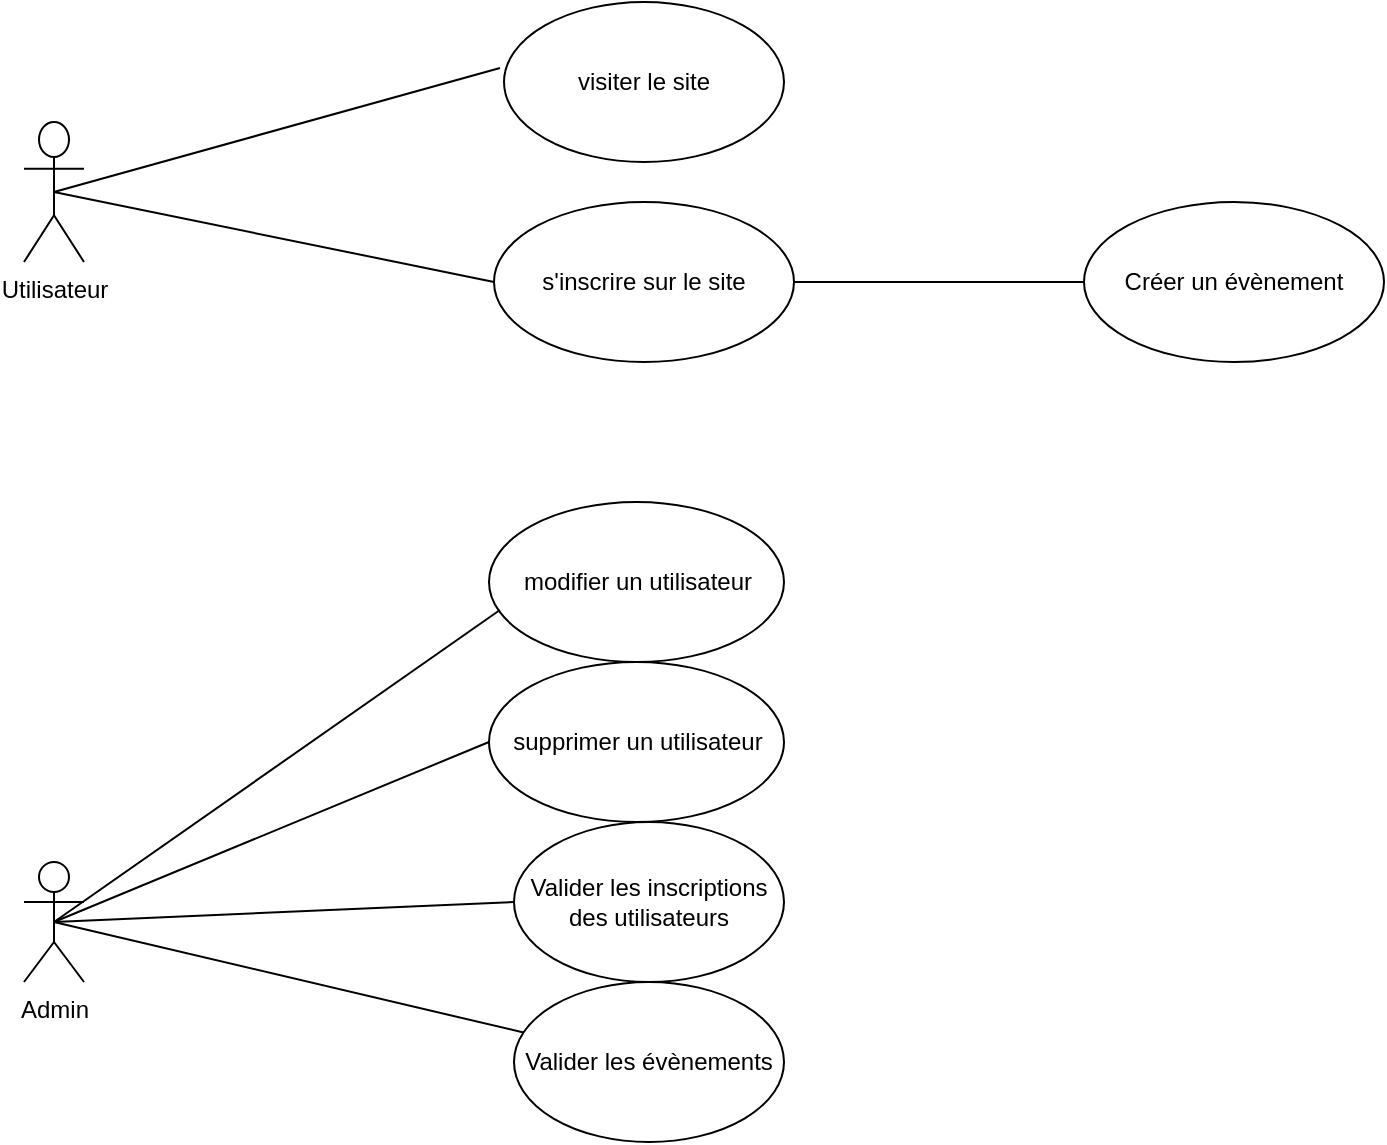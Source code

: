 <mxfile version="13.1.1" type="device"><diagram id="OS1io9hjXIKh_rH7KqiK" name="Page-1"><mxGraphModel dx="1422" dy="745" grid="1" gridSize="10" guides="1" tooltips="1" connect="1" arrows="1" fold="1" page="1" pageScale="1" pageWidth="4681" pageHeight="3300" math="0" shadow="0"><root><mxCell id="0"/><mxCell id="1" parent="0"/><mxCell id="EiM9_iIqDxMQ5toGH3Dw-1" value="Utilisateur" style="shape=umlActor;verticalLabelPosition=bottom;labelBackgroundColor=#ffffff;verticalAlign=top;html=1;outlineConnect=0;" vertex="1" parent="1"><mxGeometry x="120" y="150" width="30" height="70" as="geometry"/></mxCell><mxCell id="EiM9_iIqDxMQ5toGH3Dw-2" value="s'inscrire sur le site" style="ellipse;whiteSpace=wrap;html=1;" vertex="1" parent="1"><mxGeometry x="355" y="190" width="150" height="80" as="geometry"/></mxCell><mxCell id="EiM9_iIqDxMQ5toGH3Dw-10" value="visiter le site" style="ellipse;whiteSpace=wrap;html=1;" vertex="1" parent="1"><mxGeometry x="360" y="90" width="140" height="80" as="geometry"/></mxCell><mxCell id="EiM9_iIqDxMQ5toGH3Dw-12" value="Créer un évènement" style="ellipse;whiteSpace=wrap;html=1;" vertex="1" parent="1"><mxGeometry x="650" y="190" width="150" height="80" as="geometry"/></mxCell><mxCell id="EiM9_iIqDxMQ5toGH3Dw-13" value="" style="endArrow=none;html=1;exitX=0.5;exitY=0.5;exitDx=0;exitDy=0;exitPerimeter=0;" edge="1" parent="1" source="EiM9_iIqDxMQ5toGH3Dw-1"><mxGeometry width="50" height="50" relative="1" as="geometry"><mxPoint x="180" y="190" as="sourcePoint"/><mxPoint x="358" y="123" as="targetPoint"/></mxGeometry></mxCell><mxCell id="EiM9_iIqDxMQ5toGH3Dw-14" value="" style="endArrow=none;html=1;entryX=0;entryY=0.5;entryDx=0;entryDy=0;exitX=0.5;exitY=0.5;exitDx=0;exitDy=0;exitPerimeter=0;" edge="1" parent="1" source="EiM9_iIqDxMQ5toGH3Dw-1" target="EiM9_iIqDxMQ5toGH3Dw-2"><mxGeometry width="50" height="50" relative="1" as="geometry"><mxPoint x="190" y="250" as="sourcePoint"/><mxPoint x="240" y="200" as="targetPoint"/></mxGeometry></mxCell><mxCell id="EiM9_iIqDxMQ5toGH3Dw-15" value="" style="endArrow=none;html=1;entryX=0;entryY=0.5;entryDx=0;entryDy=0;exitX=1;exitY=0.5;exitDx=0;exitDy=0;" edge="1" parent="1" source="EiM9_iIqDxMQ5toGH3Dw-2" target="EiM9_iIqDxMQ5toGH3Dw-12"><mxGeometry width="50" height="50" relative="1" as="geometry"><mxPoint x="550" y="255" as="sourcePoint"/><mxPoint x="600" y="205" as="targetPoint"/></mxGeometry></mxCell><mxCell id="EiM9_iIqDxMQ5toGH3Dw-16" value="Admin" style="shape=umlActor;verticalLabelPosition=bottom;labelBackgroundColor=#ffffff;verticalAlign=top;html=1;outlineConnect=0;" vertex="1" parent="1"><mxGeometry x="120" y="520" width="30" height="60" as="geometry"/></mxCell><mxCell id="EiM9_iIqDxMQ5toGH3Dw-17" value="Valider les inscriptions des utilisateurs" style="ellipse;whiteSpace=wrap;html=1;" vertex="1" parent="1"><mxGeometry x="365" y="500" width="135" height="80" as="geometry"/></mxCell><mxCell id="EiM9_iIqDxMQ5toGH3Dw-18" value="" style="endArrow=none;html=1;entryX=0;entryY=0.5;entryDx=0;entryDy=0;exitX=0.5;exitY=0.5;exitDx=0;exitDy=0;exitPerimeter=0;" edge="1" parent="1" source="EiM9_iIqDxMQ5toGH3Dw-16" target="EiM9_iIqDxMQ5toGH3Dw-17"><mxGeometry width="50" height="50" relative="1" as="geometry"><mxPoint x="170" y="570" as="sourcePoint"/><mxPoint x="220" y="520" as="targetPoint"/></mxGeometry></mxCell><mxCell id="EiM9_iIqDxMQ5toGH3Dw-19" value="Valider les évènements" style="ellipse;whiteSpace=wrap;html=1;" vertex="1" parent="1"><mxGeometry x="365" y="580" width="135" height="80" as="geometry"/></mxCell><mxCell id="EiM9_iIqDxMQ5toGH3Dw-21" value="" style="endArrow=none;html=1;exitX=0.5;exitY=0.5;exitDx=0;exitDy=0;exitPerimeter=0;" edge="1" parent="1" source="EiM9_iIqDxMQ5toGH3Dw-16" target="EiM9_iIqDxMQ5toGH3Dw-19"><mxGeometry width="50" height="50" relative="1" as="geometry"><mxPoint x="170" y="610" as="sourcePoint"/><mxPoint x="220" y="560" as="targetPoint"/></mxGeometry></mxCell><mxCell id="EiM9_iIqDxMQ5toGH3Dw-22" value="supprimer un utilisateur" style="ellipse;whiteSpace=wrap;html=1;" vertex="1" parent="1"><mxGeometry x="352.5" y="420" width="147.5" height="80" as="geometry"/></mxCell><mxCell id="EiM9_iIqDxMQ5toGH3Dw-23" value="modifier un utilisateur" style="ellipse;whiteSpace=wrap;html=1;" vertex="1" parent="1"><mxGeometry x="352.5" y="340" width="147.5" height="80" as="geometry"/></mxCell><mxCell id="EiM9_iIqDxMQ5toGH3Dw-24" value="" style="endArrow=none;html=1;entryX=0;entryY=0.5;entryDx=0;entryDy=0;exitX=0.5;exitY=0.5;exitDx=0;exitDy=0;exitPerimeter=0;" edge="1" parent="1" source="EiM9_iIqDxMQ5toGH3Dw-16" target="EiM9_iIqDxMQ5toGH3Dw-22"><mxGeometry width="50" height="50" relative="1" as="geometry"><mxPoint x="180" y="520" as="sourcePoint"/><mxPoint x="230" y="470" as="targetPoint"/></mxGeometry></mxCell><mxCell id="EiM9_iIqDxMQ5toGH3Dw-25" value="" style="endArrow=none;html=1;entryX=0.037;entryY=0.675;entryDx=0;entryDy=0;entryPerimeter=0;exitX=0.5;exitY=0.5;exitDx=0;exitDy=0;exitPerimeter=0;" edge="1" parent="1" source="EiM9_iIqDxMQ5toGH3Dw-16" target="EiM9_iIqDxMQ5toGH3Dw-23"><mxGeometry width="50" height="50" relative="1" as="geometry"><mxPoint x="180" y="500" as="sourcePoint"/><mxPoint x="230" y="450" as="targetPoint"/></mxGeometry></mxCell></root></mxGraphModel></diagram></mxfile>